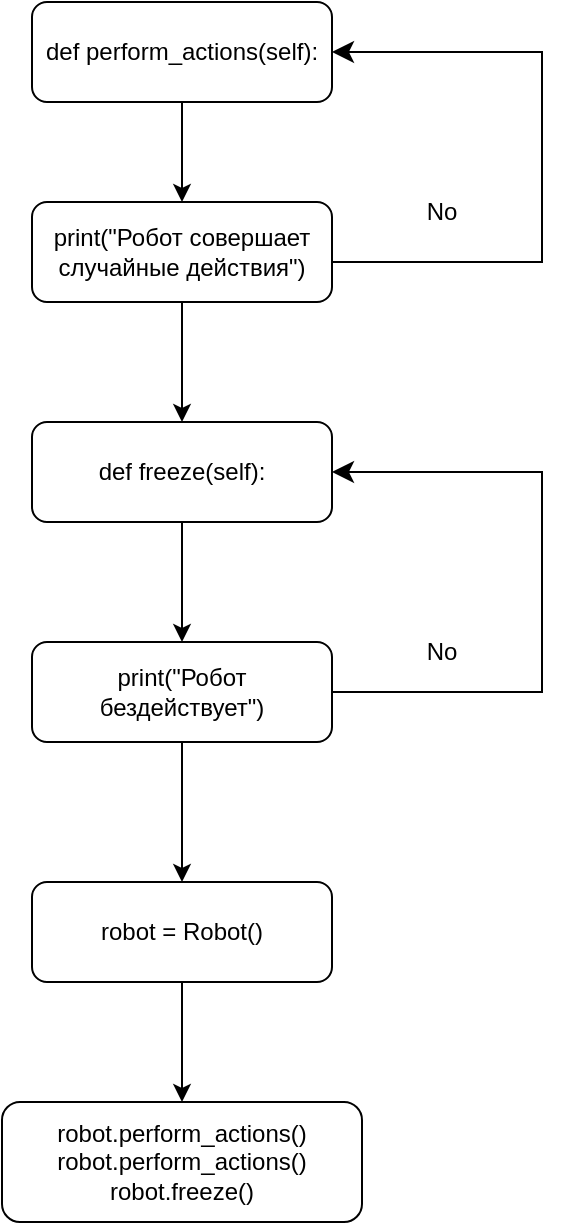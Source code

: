<mxfile version="24.4.0" type="github">
  <diagram id="C5RBs43oDa-KdzZeNtuy" name="Page-1">
    <mxGraphModel dx="1393" dy="766" grid="1" gridSize="10" guides="1" tooltips="1" connect="1" arrows="1" fold="1" page="1" pageScale="1" pageWidth="827" pageHeight="1169" math="0" shadow="0">
      <root>
        <mxCell id="WIyWlLk6GJQsqaUBKTNV-0" />
        <mxCell id="WIyWlLk6GJQsqaUBKTNV-1" parent="WIyWlLk6GJQsqaUBKTNV-0" />
        <mxCell id="lx_JSRr0nuFjOh9yEM80-1" style="edgeStyle=orthogonalEdgeStyle;rounded=0;orthogonalLoop=1;jettySize=auto;html=1;" edge="1" parent="WIyWlLk6GJQsqaUBKTNV-1" source="WIyWlLk6GJQsqaUBKTNV-3" target="lx_JSRr0nuFjOh9yEM80-0">
          <mxGeometry relative="1" as="geometry" />
        </mxCell>
        <mxCell id="WIyWlLk6GJQsqaUBKTNV-3" value="def perform_actions(self):" style="rounded=1;whiteSpace=wrap;html=1;fontSize=12;glass=0;strokeWidth=1;shadow=0;" parent="WIyWlLk6GJQsqaUBKTNV-1" vertex="1">
          <mxGeometry x="145" y="50" width="150" height="50" as="geometry" />
        </mxCell>
        <mxCell id="lx_JSRr0nuFjOh9yEM80-3" style="edgeStyle=orthogonalEdgeStyle;rounded=0;orthogonalLoop=1;jettySize=auto;html=1;entryX=0.5;entryY=0;entryDx=0;entryDy=0;" edge="1" parent="WIyWlLk6GJQsqaUBKTNV-1" source="lx_JSRr0nuFjOh9yEM80-0" target="lx_JSRr0nuFjOh9yEM80-2">
          <mxGeometry relative="1" as="geometry" />
        </mxCell>
        <mxCell id="lx_JSRr0nuFjOh9yEM80-0" value="print(&quot;Робот совершает случайные действия&quot;)" style="rounded=1;whiteSpace=wrap;html=1;fontSize=12;glass=0;strokeWidth=1;shadow=0;" vertex="1" parent="WIyWlLk6GJQsqaUBKTNV-1">
          <mxGeometry x="145" y="150" width="150" height="50" as="geometry" />
        </mxCell>
        <mxCell id="lx_JSRr0nuFjOh9yEM80-5" style="edgeStyle=orthogonalEdgeStyle;rounded=0;orthogonalLoop=1;jettySize=auto;html=1;" edge="1" parent="WIyWlLk6GJQsqaUBKTNV-1" source="lx_JSRr0nuFjOh9yEM80-2" target="lx_JSRr0nuFjOh9yEM80-4">
          <mxGeometry relative="1" as="geometry" />
        </mxCell>
        <mxCell id="lx_JSRr0nuFjOh9yEM80-2" value="def freeze(self):" style="rounded=1;whiteSpace=wrap;html=1;fontSize=12;glass=0;strokeWidth=1;shadow=0;" vertex="1" parent="WIyWlLk6GJQsqaUBKTNV-1">
          <mxGeometry x="145" y="260" width="150" height="50" as="geometry" />
        </mxCell>
        <mxCell id="lx_JSRr0nuFjOh9yEM80-7" style="edgeStyle=orthogonalEdgeStyle;rounded=0;orthogonalLoop=1;jettySize=auto;html=1;entryX=0.5;entryY=0;entryDx=0;entryDy=0;" edge="1" parent="WIyWlLk6GJQsqaUBKTNV-1" source="lx_JSRr0nuFjOh9yEM80-4" target="lx_JSRr0nuFjOh9yEM80-6">
          <mxGeometry relative="1" as="geometry" />
        </mxCell>
        <mxCell id="lx_JSRr0nuFjOh9yEM80-4" value="print(&quot;Робот бездействует&quot;)" style="rounded=1;whiteSpace=wrap;html=1;fontSize=12;glass=0;strokeWidth=1;shadow=0;" vertex="1" parent="WIyWlLk6GJQsqaUBKTNV-1">
          <mxGeometry x="145" y="370" width="150" height="50" as="geometry" />
        </mxCell>
        <mxCell id="lx_JSRr0nuFjOh9yEM80-9" style="edgeStyle=orthogonalEdgeStyle;rounded=0;orthogonalLoop=1;jettySize=auto;html=1;" edge="1" parent="WIyWlLk6GJQsqaUBKTNV-1" source="lx_JSRr0nuFjOh9yEM80-6" target="lx_JSRr0nuFjOh9yEM80-8">
          <mxGeometry relative="1" as="geometry" />
        </mxCell>
        <mxCell id="lx_JSRr0nuFjOh9yEM80-6" value="robot = Robot()" style="rounded=1;whiteSpace=wrap;html=1;fontSize=12;glass=0;strokeWidth=1;shadow=0;" vertex="1" parent="WIyWlLk6GJQsqaUBKTNV-1">
          <mxGeometry x="145" y="490" width="150" height="50" as="geometry" />
        </mxCell>
        <mxCell id="lx_JSRr0nuFjOh9yEM80-8" value="robot.perform_actions()&lt;div&gt;robot.perform_actions()&lt;br&gt;&lt;/div&gt;&lt;div&gt;robot.freeze()&lt;br&gt;&lt;/div&gt;" style="rounded=1;whiteSpace=wrap;html=1;fontSize=12;glass=0;strokeWidth=1;shadow=0;" vertex="1" parent="WIyWlLk6GJQsqaUBKTNV-1">
          <mxGeometry x="130" y="600" width="180" height="60" as="geometry" />
        </mxCell>
        <mxCell id="lx_JSRr0nuFjOh9yEM80-12" value="" style="edgeStyle=elbowEdgeStyle;elbow=horizontal;endArrow=classic;html=1;curved=0;rounded=0;endSize=8;startSize=8;entryX=1;entryY=0.5;entryDx=0;entryDy=0;" edge="1" parent="WIyWlLk6GJQsqaUBKTNV-1" target="WIyWlLk6GJQsqaUBKTNV-3">
          <mxGeometry width="50" height="50" relative="1" as="geometry">
            <mxPoint x="295" y="180" as="sourcePoint" />
            <mxPoint x="340" y="70" as="targetPoint" />
            <Array as="points">
              <mxPoint x="400" y="160" />
            </Array>
          </mxGeometry>
        </mxCell>
        <mxCell id="lx_JSRr0nuFjOh9yEM80-13" value="No" style="text;html=1;align=center;verticalAlign=middle;whiteSpace=wrap;rounded=0;" vertex="1" parent="WIyWlLk6GJQsqaUBKTNV-1">
          <mxGeometry x="320" y="140" width="60" height="30" as="geometry" />
        </mxCell>
        <mxCell id="lx_JSRr0nuFjOh9yEM80-14" value="" style="edgeStyle=elbowEdgeStyle;elbow=horizontal;endArrow=classic;html=1;curved=0;rounded=0;endSize=8;startSize=8;entryX=1;entryY=0.5;entryDx=0;entryDy=0;" edge="1" parent="WIyWlLk6GJQsqaUBKTNV-1" target="lx_JSRr0nuFjOh9yEM80-2">
          <mxGeometry width="50" height="50" relative="1" as="geometry">
            <mxPoint x="295" y="395" as="sourcePoint" />
            <mxPoint x="295" y="290" as="targetPoint" />
            <Array as="points">
              <mxPoint x="400" y="375" />
            </Array>
          </mxGeometry>
        </mxCell>
        <mxCell id="lx_JSRr0nuFjOh9yEM80-16" value="No" style="text;html=1;align=center;verticalAlign=middle;whiteSpace=wrap;rounded=0;" vertex="1" parent="WIyWlLk6GJQsqaUBKTNV-1">
          <mxGeometry x="320" y="360" width="60" height="30" as="geometry" />
        </mxCell>
      </root>
    </mxGraphModel>
  </diagram>
</mxfile>
